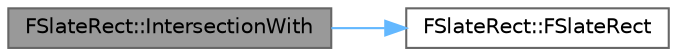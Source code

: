 digraph "FSlateRect::IntersectionWith"
{
 // INTERACTIVE_SVG=YES
 // LATEX_PDF_SIZE
  bgcolor="transparent";
  edge [fontname=Helvetica,fontsize=10,labelfontname=Helvetica,labelfontsize=10];
  node [fontname=Helvetica,fontsize=10,shape=box,height=0.2,width=0.4];
  rankdir="LR";
  Node1 [id="Node000001",label="FSlateRect::IntersectionWith",height=0.2,width=0.4,color="gray40", fillcolor="grey60", style="filled", fontcolor="black",tooltip="Returns the rectangle that is the intersection of this rectangle and Other, as well as if they were o..."];
  Node1 -> Node2 [id="edge1_Node000001_Node000002",color="steelblue1",style="solid",tooltip=" "];
  Node2 [id="Node000002",label="FSlateRect::FSlateRect",height=0.2,width=0.4,color="grey40", fillcolor="white", style="filled",URL="$db/d16/classFSlateRect.html#aa10d9c7982350536245c36532b41a7fa",tooltip=" "];
}
